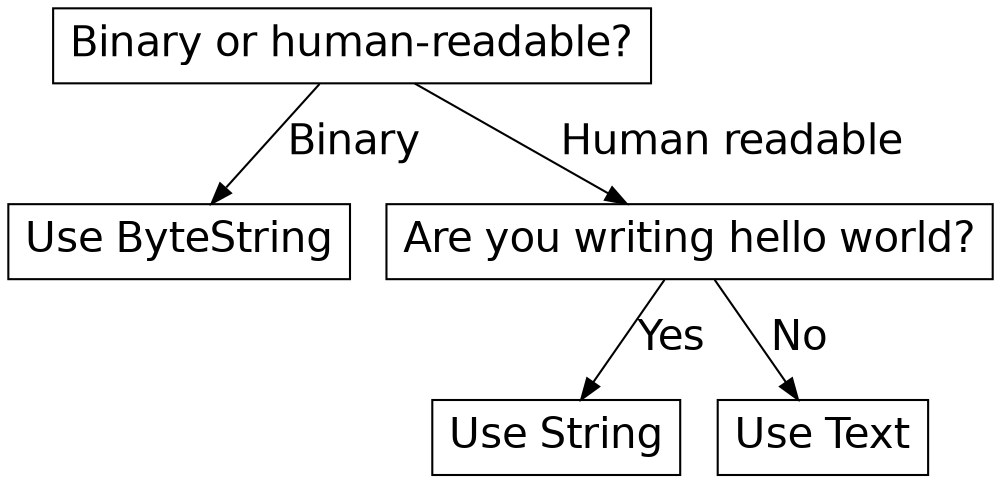 digraph strings {
    graph [fontname = "Helvetica", fontsize = 20]
    node  [fontname = "Helvetica", fontsize = 20, shape = box]
    edge  [fontname = "Helvetica", fontsize = 20]

    root [label = "Binary or human-readable?"];

    root -> binary [label = "Binary"];
    binary [label = "Use ByteString"];

    root -> human [label = "Human readable"];
    human [label = "Are you writing hello world?"];

    human -> hello_world [label = "Yes"];
    hello_world [label = "Use String"];

    human -> not_hello_world [label = "No"];
    not_hello_world [label = "Use Text"];
}

